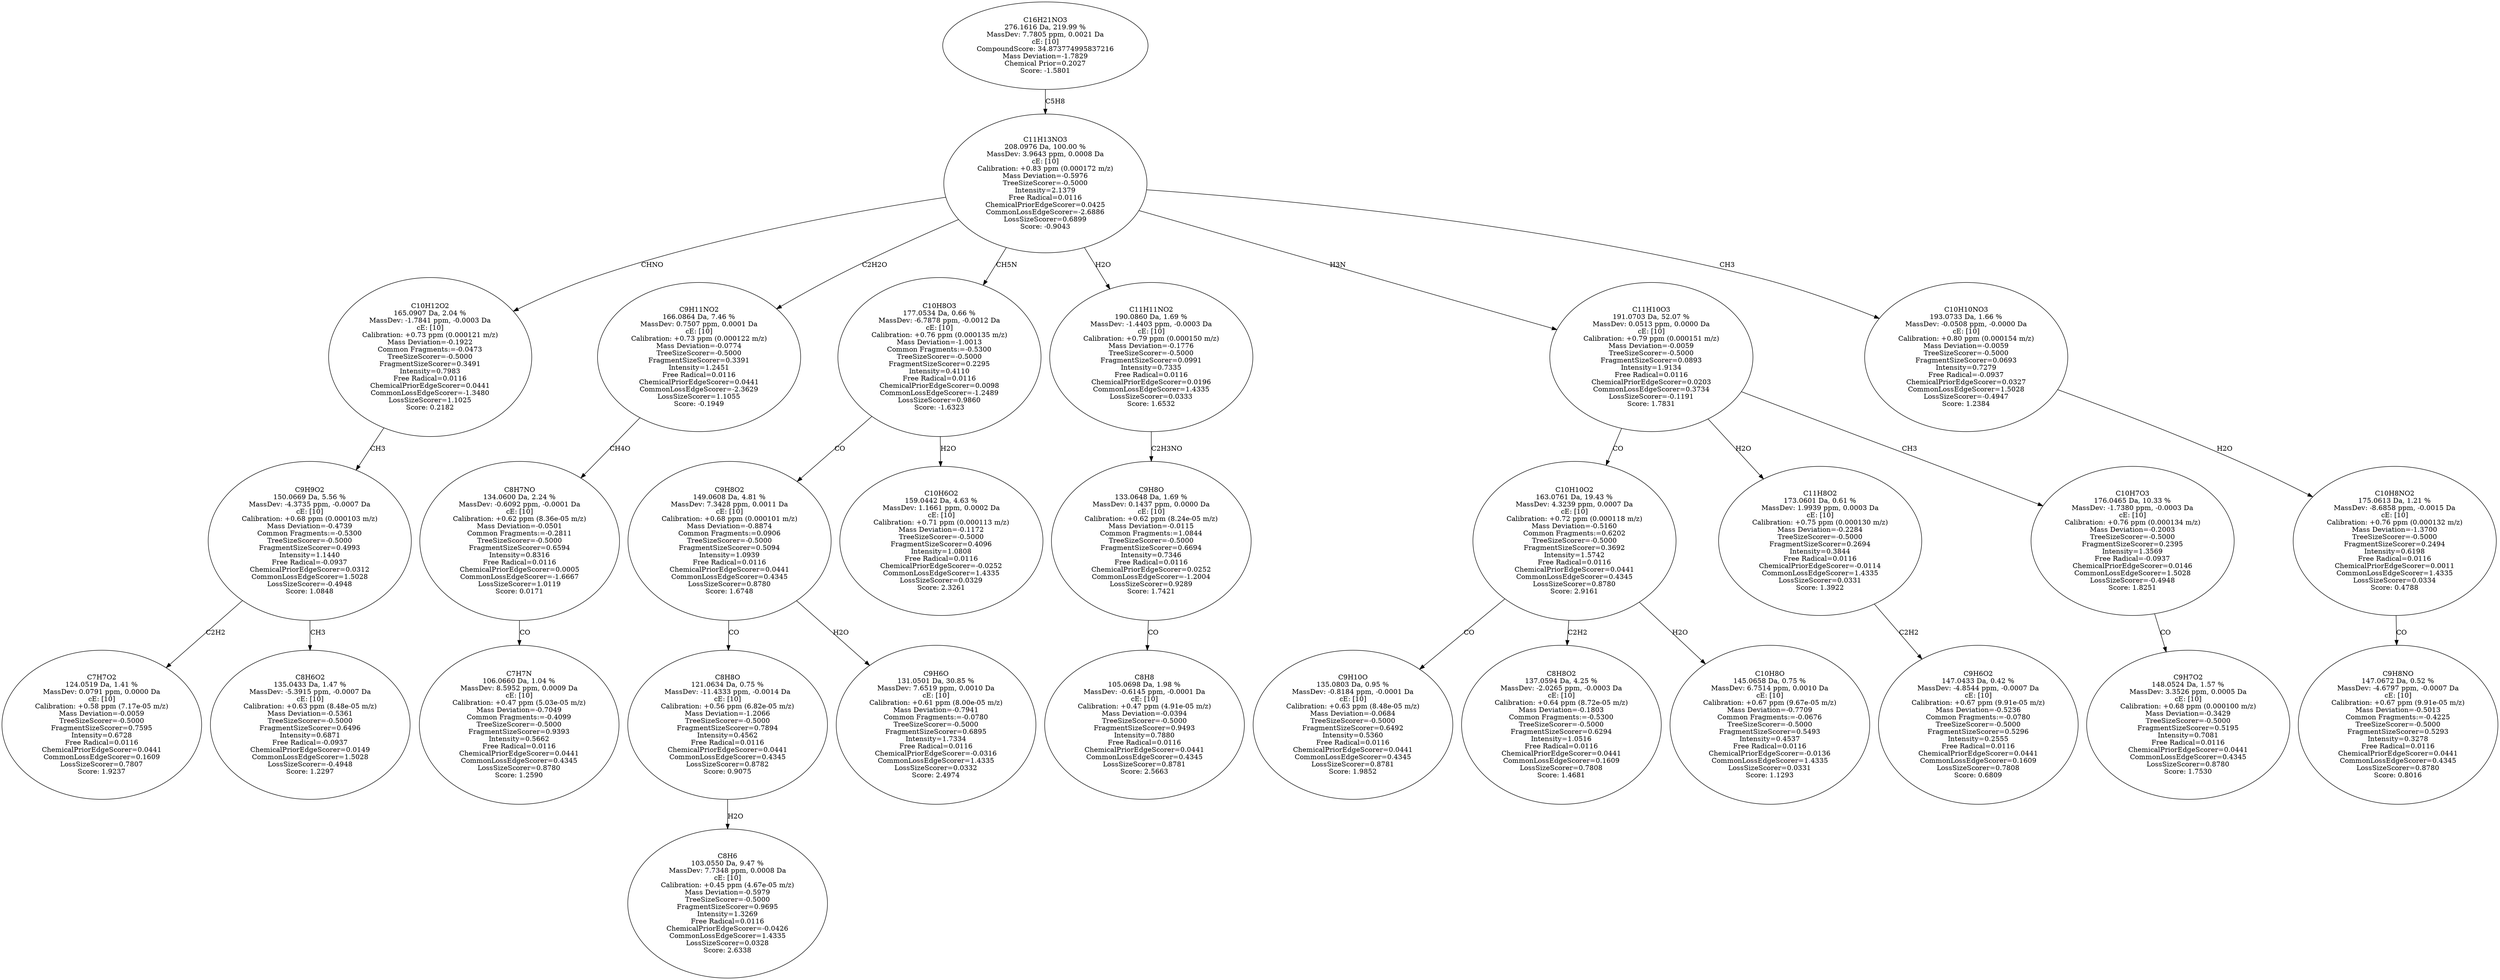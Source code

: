 strict digraph {
v1 [label="C7H7O2\n124.0519 Da, 1.41 %\nMassDev: 0.0791 ppm, 0.0000 Da\ncE: [10]\nCalibration: +0.58 ppm (7.17e-05 m/z)\nMass Deviation=-0.0059\nTreeSizeScorer=-0.5000\nFragmentSizeScorer=0.7595\nIntensity=0.6728\nFree Radical=0.0116\nChemicalPriorEdgeScorer=0.0441\nCommonLossEdgeScorer=0.1609\nLossSizeScorer=0.7807\nScore: 1.9237"];
v2 [label="C8H6O2\n135.0433 Da, 1.47 %\nMassDev: -5.3915 ppm, -0.0007 Da\ncE: [10]\nCalibration: +0.63 ppm (8.48e-05 m/z)\nMass Deviation=-0.5361\nTreeSizeScorer=-0.5000\nFragmentSizeScorer=0.6496\nIntensity=0.6871\nFree Radical=-0.0937\nChemicalPriorEdgeScorer=0.0149\nCommonLossEdgeScorer=1.5028\nLossSizeScorer=-0.4948\nScore: 1.2297"];
v3 [label="C9H9O2\n150.0669 Da, 5.56 %\nMassDev: -4.3735 ppm, -0.0007 Da\ncE: [10]\nCalibration: +0.68 ppm (0.000103 m/z)\nMass Deviation=-0.4739\nCommon Fragments:=-0.5300\nTreeSizeScorer=-0.5000\nFragmentSizeScorer=0.4993\nIntensity=1.1440\nFree Radical=-0.0937\nChemicalPriorEdgeScorer=0.0312\nCommonLossEdgeScorer=1.5028\nLossSizeScorer=-0.4948\nScore: 1.0848"];
v4 [label="C10H12O2\n165.0907 Da, 2.04 %\nMassDev: -1.7841 ppm, -0.0003 Da\ncE: [10]\nCalibration: +0.73 ppm (0.000121 m/z)\nMass Deviation=-0.1922\nCommon Fragments:=-0.0473\nTreeSizeScorer=-0.5000\nFragmentSizeScorer=0.3491\nIntensity=0.7983\nFree Radical=0.0116\nChemicalPriorEdgeScorer=0.0441\nCommonLossEdgeScorer=-1.3480\nLossSizeScorer=1.1025\nScore: 0.2182"];
v5 [label="C7H7N\n106.0660 Da, 1.04 %\nMassDev: 8.5952 ppm, 0.0009 Da\ncE: [10]\nCalibration: +0.47 ppm (5.03e-05 m/z)\nMass Deviation=-0.7049\nCommon Fragments:=-0.4099\nTreeSizeScorer=-0.5000\nFragmentSizeScorer=0.9393\nIntensity=0.5662\nFree Radical=0.0116\nChemicalPriorEdgeScorer=0.0441\nCommonLossEdgeScorer=0.4345\nLossSizeScorer=0.8780\nScore: 1.2590"];
v6 [label="C8H7NO\n134.0600 Da, 2.24 %\nMassDev: -0.6092 ppm, -0.0001 Da\ncE: [10]\nCalibration: +0.62 ppm (8.36e-05 m/z)\nMass Deviation=-0.0501\nCommon Fragments:=-0.2811\nTreeSizeScorer=-0.5000\nFragmentSizeScorer=0.6594\nIntensity=0.8316\nFree Radical=0.0116\nChemicalPriorEdgeScorer=0.0005\nCommonLossEdgeScorer=-1.6667\nLossSizeScorer=1.0119\nScore: 0.0171"];
v7 [label="C9H11NO2\n166.0864 Da, 7.46 %\nMassDev: 0.7507 ppm, 0.0001 Da\ncE: [10]\nCalibration: +0.73 ppm (0.000122 m/z)\nMass Deviation=-0.0774\nTreeSizeScorer=-0.5000\nFragmentSizeScorer=0.3391\nIntensity=1.2451\nFree Radical=0.0116\nChemicalPriorEdgeScorer=0.0441\nCommonLossEdgeScorer=-2.3629\nLossSizeScorer=1.1055\nScore: -0.1949"];
v8 [label="C8H6\n103.0550 Da, 9.47 %\nMassDev: 7.7348 ppm, 0.0008 Da\ncE: [10]\nCalibration: +0.45 ppm (4.67e-05 m/z)\nMass Deviation=-0.5979\nTreeSizeScorer=-0.5000\nFragmentSizeScorer=0.9695\nIntensity=1.3269\nFree Radical=0.0116\nChemicalPriorEdgeScorer=-0.0426\nCommonLossEdgeScorer=1.4335\nLossSizeScorer=0.0328\nScore: 2.6338"];
v9 [label="C8H8O\n121.0634 Da, 0.75 %\nMassDev: -11.4333 ppm, -0.0014 Da\ncE: [10]\nCalibration: +0.56 ppm (6.82e-05 m/z)\nMass Deviation=-1.2066\nTreeSizeScorer=-0.5000\nFragmentSizeScorer=0.7894\nIntensity=0.4562\nFree Radical=0.0116\nChemicalPriorEdgeScorer=0.0441\nCommonLossEdgeScorer=0.4345\nLossSizeScorer=0.8782\nScore: 0.9075"];
v10 [label="C9H6O\n131.0501 Da, 30.85 %\nMassDev: 7.6519 ppm, 0.0010 Da\ncE: [10]\nCalibration: +0.61 ppm (8.00e-05 m/z)\nMass Deviation=-0.7941\nCommon Fragments:=-0.0780\nTreeSizeScorer=-0.5000\nFragmentSizeScorer=0.6895\nIntensity=1.7334\nFree Radical=0.0116\nChemicalPriorEdgeScorer=-0.0316\nCommonLossEdgeScorer=1.4335\nLossSizeScorer=0.0332\nScore: 2.4974"];
v11 [label="C9H8O2\n149.0608 Da, 4.81 %\nMassDev: 7.3428 ppm, 0.0011 Da\ncE: [10]\nCalibration: +0.68 ppm (0.000101 m/z)\nMass Deviation=-0.8874\nCommon Fragments:=0.0906\nTreeSizeScorer=-0.5000\nFragmentSizeScorer=0.5094\nIntensity=1.0939\nFree Radical=0.0116\nChemicalPriorEdgeScorer=0.0441\nCommonLossEdgeScorer=0.4345\nLossSizeScorer=0.8780\nScore: 1.6748"];
v12 [label="C10H6O2\n159.0442 Da, 4.63 %\nMassDev: 1.1661 ppm, 0.0002 Da\ncE: [10]\nCalibration: +0.71 ppm (0.000113 m/z)\nMass Deviation=-0.1172\nTreeSizeScorer=-0.5000\nFragmentSizeScorer=0.4096\nIntensity=1.0808\nFree Radical=0.0116\nChemicalPriorEdgeScorer=-0.0252\nCommonLossEdgeScorer=1.4335\nLossSizeScorer=0.0329\nScore: 2.3261"];
v13 [label="C10H8O3\n177.0534 Da, 0.66 %\nMassDev: -6.7878 ppm, -0.0012 Da\ncE: [10]\nCalibration: +0.76 ppm (0.000135 m/z)\nMass Deviation=-1.0013\nCommon Fragments:=-0.5300\nTreeSizeScorer=-0.5000\nFragmentSizeScorer=0.2295\nIntensity=0.4110\nFree Radical=0.0116\nChemicalPriorEdgeScorer=0.0098\nCommonLossEdgeScorer=-1.2489\nLossSizeScorer=0.9860\nScore: -1.6323"];
v14 [label="C8H8\n105.0698 Da, 1.98 %\nMassDev: -0.6145 ppm, -0.0001 Da\ncE: [10]\nCalibration: +0.47 ppm (4.91e-05 m/z)\nMass Deviation=-0.0394\nTreeSizeScorer=-0.5000\nFragmentSizeScorer=0.9493\nIntensity=0.7880\nFree Radical=0.0116\nChemicalPriorEdgeScorer=0.0441\nCommonLossEdgeScorer=0.4345\nLossSizeScorer=0.8781\nScore: 2.5663"];
v15 [label="C9H8O\n133.0648 Da, 1.69 %\nMassDev: 0.1437 ppm, 0.0000 Da\ncE: [10]\nCalibration: +0.62 ppm (8.24e-05 m/z)\nMass Deviation=-0.0115\nCommon Fragments:=1.0844\nTreeSizeScorer=-0.5000\nFragmentSizeScorer=0.6694\nIntensity=0.7346\nFree Radical=0.0116\nChemicalPriorEdgeScorer=0.0252\nCommonLossEdgeScorer=-1.2004\nLossSizeScorer=0.9289\nScore: 1.7421"];
v16 [label="C11H11NO2\n190.0860 Da, 1.69 %\nMassDev: -1.4403 ppm, -0.0003 Da\ncE: [10]\nCalibration: +0.79 ppm (0.000150 m/z)\nMass Deviation=-0.1776\nTreeSizeScorer=-0.5000\nFragmentSizeScorer=0.0991\nIntensity=0.7335\nFree Radical=0.0116\nChemicalPriorEdgeScorer=0.0196\nCommonLossEdgeScorer=1.4335\nLossSizeScorer=0.0333\nScore: 1.6532"];
v17 [label="C9H10O\n135.0803 Da, 0.95 %\nMassDev: -0.8184 ppm, -0.0001 Da\ncE: [10]\nCalibration: +0.63 ppm (8.48e-05 m/z)\nMass Deviation=-0.0684\nTreeSizeScorer=-0.5000\nFragmentSizeScorer=0.6492\nIntensity=0.5360\nFree Radical=0.0116\nChemicalPriorEdgeScorer=0.0441\nCommonLossEdgeScorer=0.4345\nLossSizeScorer=0.8781\nScore: 1.9852"];
v18 [label="C8H8O2\n137.0594 Da, 4.25 %\nMassDev: -2.0265 ppm, -0.0003 Da\ncE: [10]\nCalibration: +0.64 ppm (8.72e-05 m/z)\nMass Deviation=-0.1803\nCommon Fragments:=-0.5300\nTreeSizeScorer=-0.5000\nFragmentSizeScorer=0.6294\nIntensity=1.0516\nFree Radical=0.0116\nChemicalPriorEdgeScorer=0.0441\nCommonLossEdgeScorer=0.1609\nLossSizeScorer=0.7808\nScore: 1.4681"];
v19 [label="C10H8O\n145.0658 Da, 0.75 %\nMassDev: 6.7514 ppm, 0.0010 Da\ncE: [10]\nCalibration: +0.67 ppm (9.67e-05 m/z)\nMass Deviation=-0.7709\nCommon Fragments:=-0.0676\nTreeSizeScorer=-0.5000\nFragmentSizeScorer=0.5493\nIntensity=0.4537\nFree Radical=0.0116\nChemicalPriorEdgeScorer=-0.0136\nCommonLossEdgeScorer=1.4335\nLossSizeScorer=0.0331\nScore: 1.1293"];
v20 [label="C10H10O2\n163.0761 Da, 19.43 %\nMassDev: 4.3239 ppm, 0.0007 Da\ncE: [10]\nCalibration: +0.72 ppm (0.000118 m/z)\nMass Deviation=-0.5160\nCommon Fragments:=0.6202\nTreeSizeScorer=-0.5000\nFragmentSizeScorer=0.3692\nIntensity=1.5742\nFree Radical=0.0116\nChemicalPriorEdgeScorer=0.0441\nCommonLossEdgeScorer=0.4345\nLossSizeScorer=0.8780\nScore: 2.9161"];
v21 [label="C9H6O2\n147.0433 Da, 0.42 %\nMassDev: -4.8544 ppm, -0.0007 Da\ncE: [10]\nCalibration: +0.67 ppm (9.91e-05 m/z)\nMass Deviation=-0.5236\nCommon Fragments:=-0.0780\nTreeSizeScorer=-0.5000\nFragmentSizeScorer=0.5296\nIntensity=0.2555\nFree Radical=0.0116\nChemicalPriorEdgeScorer=0.0441\nCommonLossEdgeScorer=0.1609\nLossSizeScorer=0.7808\nScore: 0.6809"];
v22 [label="C11H8O2\n173.0601 Da, 0.61 %\nMassDev: 1.9939 ppm, 0.0003 Da\ncE: [10]\nCalibration: +0.75 ppm (0.000130 m/z)\nMass Deviation=-0.2284\nTreeSizeScorer=-0.5000\nFragmentSizeScorer=0.2694\nIntensity=0.3844\nFree Radical=0.0116\nChemicalPriorEdgeScorer=-0.0114\nCommonLossEdgeScorer=1.4335\nLossSizeScorer=0.0331\nScore: 1.3922"];
v23 [label="C9H7O2\n148.0524 Da, 1.57 %\nMassDev: 3.3526 ppm, 0.0005 Da\ncE: [10]\nCalibration: +0.68 ppm (0.000100 m/z)\nMass Deviation=-0.3429\nTreeSizeScorer=-0.5000\nFragmentSizeScorer=0.5195\nIntensity=0.7081\nFree Radical=0.0116\nChemicalPriorEdgeScorer=0.0441\nCommonLossEdgeScorer=0.4345\nLossSizeScorer=0.8780\nScore: 1.7530"];
v24 [label="C10H7O3\n176.0465 Da, 10.33 %\nMassDev: -1.7380 ppm, -0.0003 Da\ncE: [10]\nCalibration: +0.76 ppm (0.000134 m/z)\nMass Deviation=-0.2003\nTreeSizeScorer=-0.5000\nFragmentSizeScorer=0.2395\nIntensity=1.3569\nFree Radical=-0.0937\nChemicalPriorEdgeScorer=0.0146\nCommonLossEdgeScorer=1.5028\nLossSizeScorer=-0.4948\nScore: 1.8251"];
v25 [label="C11H10O3\n191.0703 Da, 52.07 %\nMassDev: 0.0513 ppm, 0.0000 Da\ncE: [10]\nCalibration: +0.79 ppm (0.000151 m/z)\nMass Deviation=-0.0059\nTreeSizeScorer=-0.5000\nFragmentSizeScorer=0.0893\nIntensity=1.9134\nFree Radical=0.0116\nChemicalPriorEdgeScorer=0.0203\nCommonLossEdgeScorer=0.3734\nLossSizeScorer=-0.1191\nScore: 1.7831"];
v26 [label="C9H8NO\n147.0672 Da, 0.52 %\nMassDev: -4.6797 ppm, -0.0007 Da\ncE: [10]\nCalibration: +0.67 ppm (9.91e-05 m/z)\nMass Deviation=-0.5013\nCommon Fragments:=-0.4225\nTreeSizeScorer=-0.5000\nFragmentSizeScorer=0.5293\nIntensity=0.3278\nFree Radical=0.0116\nChemicalPriorEdgeScorer=0.0441\nCommonLossEdgeScorer=0.4345\nLossSizeScorer=0.8780\nScore: 0.8016"];
v27 [label="C10H8NO2\n175.0613 Da, 1.21 %\nMassDev: -8.6858 ppm, -0.0015 Da\ncE: [10]\nCalibration: +0.76 ppm (0.000132 m/z)\nMass Deviation=-1.3700\nTreeSizeScorer=-0.5000\nFragmentSizeScorer=0.2494\nIntensity=0.6198\nFree Radical=0.0116\nChemicalPriorEdgeScorer=0.0011\nCommonLossEdgeScorer=1.4335\nLossSizeScorer=0.0334\nScore: 0.4788"];
v28 [label="C10H10NO3\n193.0733 Da, 1.66 %\nMassDev: -0.0508 ppm, -0.0000 Da\ncE: [10]\nCalibration: +0.80 ppm (0.000154 m/z)\nMass Deviation=-0.0059\nTreeSizeScorer=-0.5000\nFragmentSizeScorer=0.0693\nIntensity=0.7279\nFree Radical=-0.0937\nChemicalPriorEdgeScorer=0.0327\nCommonLossEdgeScorer=1.5028\nLossSizeScorer=-0.4947\nScore: 1.2384"];
v29 [label="C11H13NO3\n208.0976 Da, 100.00 %\nMassDev: 3.9643 ppm, 0.0008 Da\ncE: [10]\nCalibration: +0.83 ppm (0.000172 m/z)\nMass Deviation=-0.5976\nTreeSizeScorer=-0.5000\nIntensity=2.1379\nFree Radical=0.0116\nChemicalPriorEdgeScorer=0.0425\nCommonLossEdgeScorer=-2.6886\nLossSizeScorer=0.6899\nScore: -0.9043"];
v30 [label="C16H21NO3\n276.1616 Da, 219.99 %\nMassDev: 7.7805 ppm, 0.0021 Da\ncE: [10]\nCompoundScore: 34.873774995837216\nMass Deviation=-1.7829\nChemical Prior=0.2027\nScore: -1.5801"];
v3 -> v1 [label="C2H2"];
v3 -> v2 [label="CH3"];
v4 -> v3 [label="CH3"];
v29 -> v4 [label="CHNO"];
v6 -> v5 [label="CO"];
v7 -> v6 [label="CH4O"];
v29 -> v7 [label="C2H2O"];
v9 -> v8 [label="H2O"];
v11 -> v9 [label="CO"];
v11 -> v10 [label="H2O"];
v13 -> v11 [label="CO"];
v13 -> v12 [label="H2O"];
v29 -> v13 [label="CH5N"];
v15 -> v14 [label="CO"];
v16 -> v15 [label="C2H3NO"];
v29 -> v16 [label="H2O"];
v20 -> v17 [label="CO"];
v20 -> v18 [label="C2H2"];
v20 -> v19 [label="H2O"];
v25 -> v20 [label="CO"];
v22 -> v21 [label="C2H2"];
v25 -> v22 [label="H2O"];
v24 -> v23 [label="CO"];
v25 -> v24 [label="CH3"];
v29 -> v25 [label="H3N"];
v27 -> v26 [label="CO"];
v28 -> v27 [label="H2O"];
v29 -> v28 [label="CH3"];
v30 -> v29 [label="C5H8"];
}